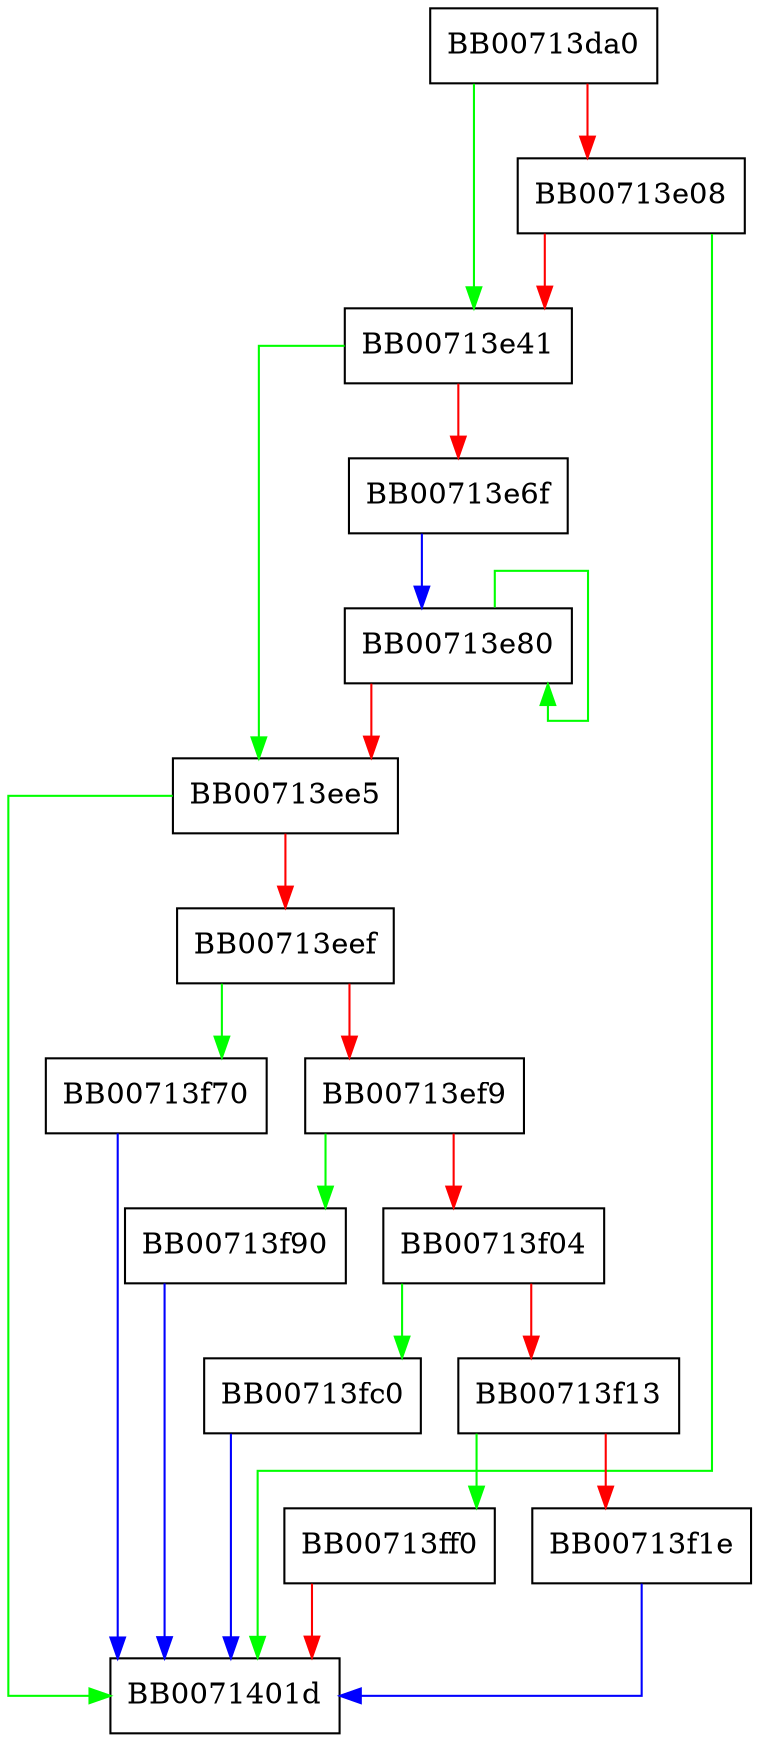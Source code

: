 digraph aesni_ocb_decrypt {
  node [shape="box"];
  graph [splines=ortho];
  BB00713da0 -> BB00713e41 [color="green"];
  BB00713da0 -> BB00713e08 [color="red"];
  BB00713e08 -> BB0071401d [color="green"];
  BB00713e08 -> BB00713e41 [color="red"];
  BB00713e41 -> BB00713ee5 [color="green"];
  BB00713e41 -> BB00713e6f [color="red"];
  BB00713e6f -> BB00713e80 [color="blue"];
  BB00713e80 -> BB00713e80 [color="green"];
  BB00713e80 -> BB00713ee5 [color="red"];
  BB00713ee5 -> BB0071401d [color="green"];
  BB00713ee5 -> BB00713eef [color="red"];
  BB00713eef -> BB00713f70 [color="green"];
  BB00713eef -> BB00713ef9 [color="red"];
  BB00713ef9 -> BB00713f90 [color="green"];
  BB00713ef9 -> BB00713f04 [color="red"];
  BB00713f04 -> BB00713fc0 [color="green"];
  BB00713f04 -> BB00713f13 [color="red"];
  BB00713f13 -> BB00713ff0 [color="green"];
  BB00713f13 -> BB00713f1e [color="red"];
  BB00713f1e -> BB0071401d [color="blue"];
  BB00713f70 -> BB0071401d [color="blue"];
  BB00713f90 -> BB0071401d [color="blue"];
  BB00713fc0 -> BB0071401d [color="blue"];
  BB00713ff0 -> BB0071401d [color="red"];
}